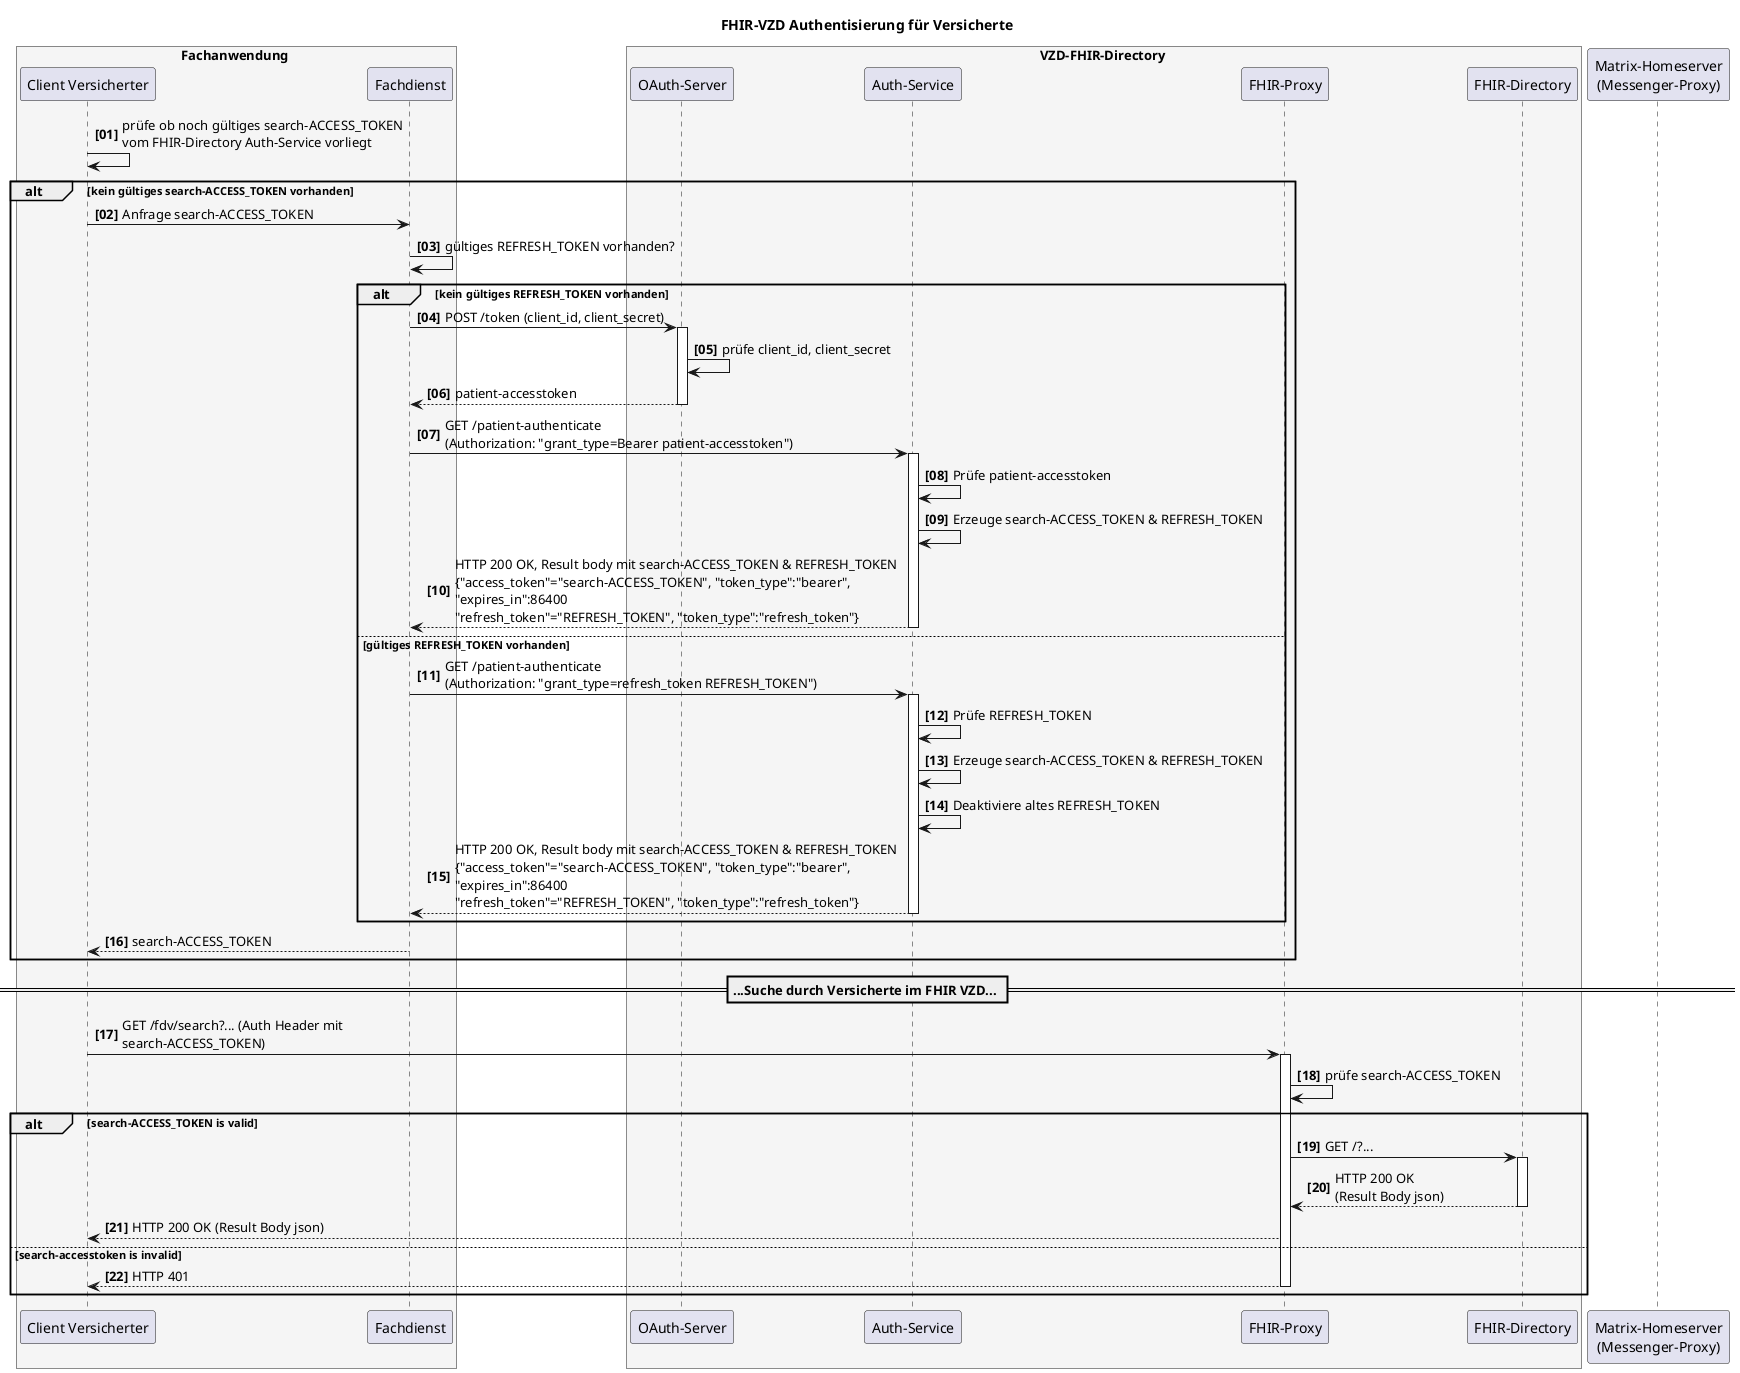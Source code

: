 @startuml
autonumber 1 1 "<b>[00]"
title "FHIR-VZD Authentisierung für Versicherte"


box Fachanwendung #WhiteSmoke
    participant VClient as "Client Versicherter"
    participant FDienst as "Fachdienst"
end box

box VZD-FHIR-Directory #WhiteSmoke
    participant "OAuth-Server" as VzdOAuth
    participant "Auth-Service" as VzdAuth
    participant fp as "FHIR-Proxy"
    participant fd as "FHIR-Directory"
end box

participant hs as "Matrix-Homeserver\n(Messenger-Proxy)"

VClient-> VClient: prüfe ob noch gültiges search-ACCESS_TOKEN\nvom FHIR-Directory Auth-Service vorliegt

alt kein gültiges search-ACCESS_TOKEN vorhanden
   VClient-> FDienst: Anfrage search-ACCESS_TOKEN

   FDienst->FDienst: gültiges REFRESH_TOKEN vorhanden?

  alt kein gültiges REFRESH_TOKEN vorhanden
     FDienst ->VzdOAuth++: POST /token (client_id, client_secret)
     VzdOAuth->VzdOAuth: prüfe client_id, client_secret
     VzdOAuth-->FDienst: patient-accesstoken
     deactivate VzdOAuth

     FDienst->VzdAuth++: GET /patient-authenticate \n(Authorization: "grant_type=Bearer patient-accesstoken")

     VzdAuth->VzdAuth: Prüfe patient-accesstoken

     VzdAuth->VzdAuth: Erzeuge search-ACCESS_TOKEN & REFRESH_TOKEN
     VzdAuth-->FDienst: HTTP 200 OK, Result body mit search-ACCESS_TOKEN & REFRESH_TOKEN\n{"access_token"="search-ACCESS_TOKEN", "token_type":"bearer",\n"expires_in":86400\n"refresh_token"="REFRESH_TOKEN", "token_type":"refresh_token"}
     deactivate VzdAuth

 else gültiges REFRESH_TOKEN vorhanden
     FDienst->VzdAuth++: GET /patient-authenticate \n(Authorization: "grant_type=refresh_token REFRESH_TOKEN")

     VzdAuth->VzdAuth: Prüfe REFRESH_TOKEN

     VzdAuth->VzdAuth: Erzeuge search-ACCESS_TOKEN & REFRESH_TOKEN
     VzdAuth->VzdAuth: Deaktiviere altes REFRESH_TOKEN
     VzdAuth-->FDienst: HTTP 200 OK, Result body mit search-ACCESS_TOKEN & REFRESH_TOKEN\n{"access_token"="search-ACCESS_TOKEN", "token_type":"bearer",\n"expires_in":86400\n"refresh_token"="REFRESH_TOKEN", "token_type":"refresh_token"}
     deactivate VzdAuth
 end

   FDienst-->VClient: search-ACCESS_TOKEN
end

== ...Suche durch Versicherte im FHIR VZD... ==

VClient -> fp: GET /fdv/search?... (Auth Header mit\nsearch-ACCESS_TOKEN)
activate fp
fp -> fp: prüfe search-ACCESS_TOKEN

alt search-ACCESS_TOKEN is valid
   fp -> fd: GET /?...
   activate fd
   fd --> fp: HTTP 200 OK\n(Result Body json)
   deactivate fd
   fp --> VClient : HTTP 200 OK (Result Body json)
 else search-accesstoken is invalid
   fp --> VClient : HTTP 401
   deactivate fp
end

@enduml
